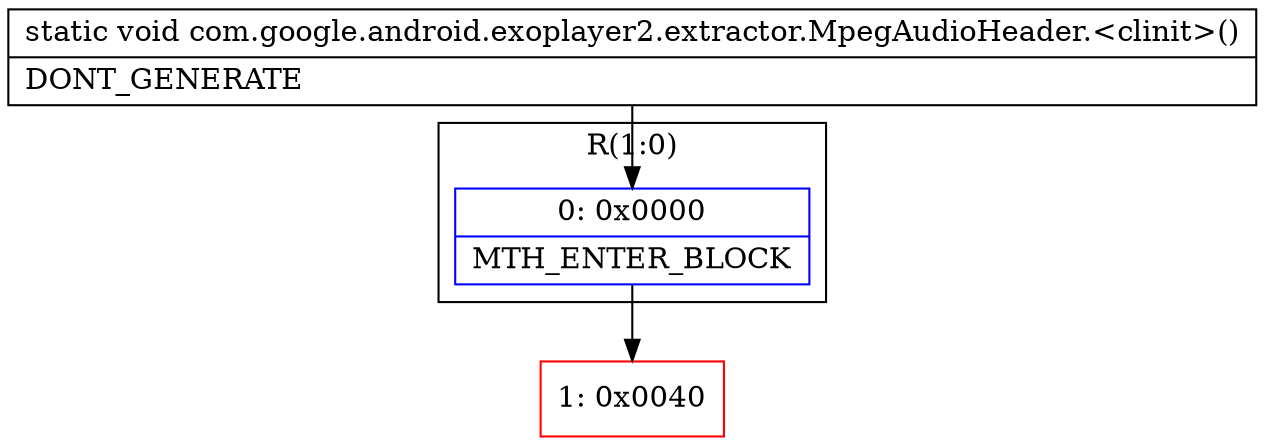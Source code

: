 digraph "CFG forcom.google.android.exoplayer2.extractor.MpegAudioHeader.\<clinit\>()V" {
subgraph cluster_Region_347235033 {
label = "R(1:0)";
node [shape=record,color=blue];
Node_0 [shape=record,label="{0\:\ 0x0000|MTH_ENTER_BLOCK\l}"];
}
Node_1 [shape=record,color=red,label="{1\:\ 0x0040}"];
MethodNode[shape=record,label="{static void com.google.android.exoplayer2.extractor.MpegAudioHeader.\<clinit\>()  | DONT_GENERATE\l}"];
MethodNode -> Node_0;
Node_0 -> Node_1;
}

